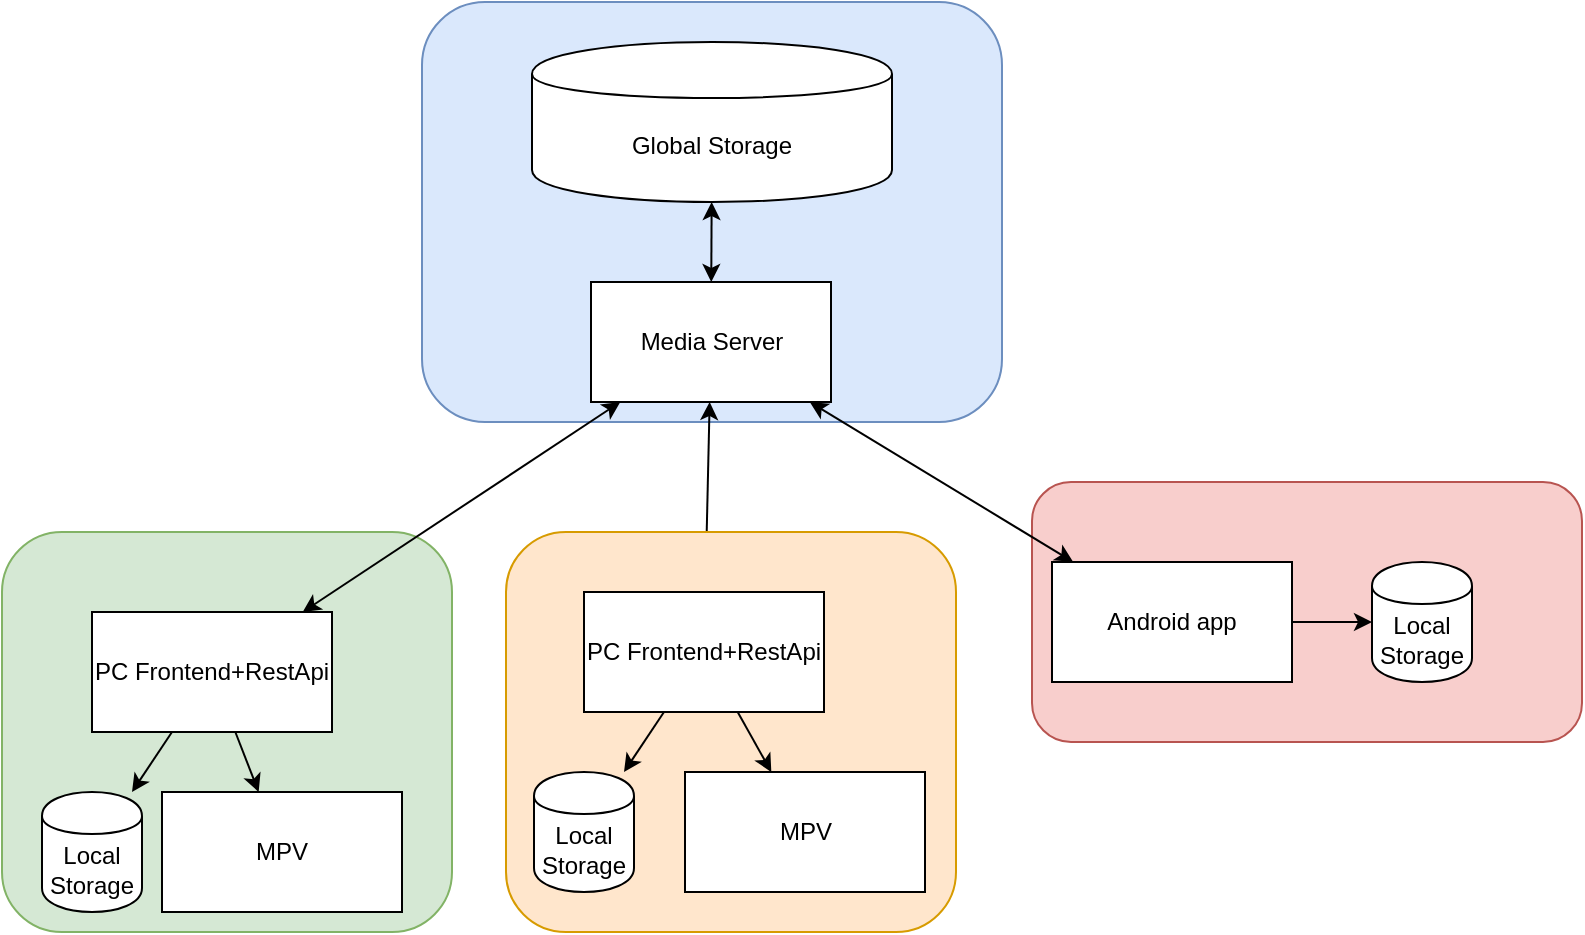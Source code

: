 <mxfile version="10.6.1"><diagram id="TQ2lu7EMvS2gHPfxgbuI" name="Page-1"><mxGraphModel dx="1162" dy="633" grid="1" gridSize="10" guides="1" tooltips="1" connect="1" arrows="1" fold="1" page="1" pageScale="1" pageWidth="850" pageHeight="1100" math="0" shadow="0"><root><mxCell id="0"/><mxCell id="1" parent="0"/><mxCell id="bu8MOlcIO10ajpab88q2-30" value="" style="group" vertex="1" connectable="0" parent="1"><mxGeometry x="550" y="270" width="275" height="130" as="geometry"/></mxCell><mxCell id="bu8MOlcIO10ajpab88q2-29" value="" style="rounded=1;whiteSpace=wrap;html=1;fillColor=#f8cecc;strokeColor=#b85450;" vertex="1" parent="bu8MOlcIO10ajpab88q2-30"><mxGeometry width="275" height="130" as="geometry"/></mxCell><mxCell id="bu8MOlcIO10ajpab88q2-4" value="Android app" style="rounded=0;whiteSpace=wrap;html=1;" vertex="1" parent="bu8MOlcIO10ajpab88q2-30"><mxGeometry x="10" y="40" width="120" height="60" as="geometry"/></mxCell><mxCell id="bu8MOlcIO10ajpab88q2-24" value="Local Storage" style="shape=cylinder;whiteSpace=wrap;html=1;boundedLbl=1;backgroundOutline=1;" vertex="1" parent="bu8MOlcIO10ajpab88q2-30"><mxGeometry x="170" y="40" width="50" height="60" as="geometry"/></mxCell><mxCell id="bu8MOlcIO10ajpab88q2-25" value="" style="endArrow=classic;html=1;strokeColor=#000000;" edge="1" parent="bu8MOlcIO10ajpab88q2-30" source="bu8MOlcIO10ajpab88q2-4" target="bu8MOlcIO10ajpab88q2-24"><mxGeometry width="50" height="50" relative="1" as="geometry"><mxPoint x="339.5" y="380" as="sourcePoint"/><mxPoint x="570" y="372" as="targetPoint"/></mxGeometry></mxCell><mxCell id="bu8MOlcIO10ajpab88q2-31" value="" style="group" vertex="1" connectable="0" parent="1"><mxGeometry x="245" y="30" width="290" height="210" as="geometry"/></mxCell><mxCell id="bu8MOlcIO10ajpab88q2-28" value="" style="rounded=1;whiteSpace=wrap;html=1;fillColor=#dae8fc;strokeColor=#6c8ebf;" vertex="1" parent="bu8MOlcIO10ajpab88q2-31"><mxGeometry width="290" height="210" as="geometry"/></mxCell><mxCell id="bu8MOlcIO10ajpab88q2-2" value="Media Server" style="rounded=0;whiteSpace=wrap;html=1;" vertex="1" parent="bu8MOlcIO10ajpab88q2-31"><mxGeometry x="84.5" y="140" width="120" height="60" as="geometry"/></mxCell><mxCell id="bu8MOlcIO10ajpab88q2-16" value="Global Storage" style="shape=cylinder;whiteSpace=wrap;html=1;boundedLbl=1;backgroundOutline=1;" vertex="1" parent="bu8MOlcIO10ajpab88q2-31"><mxGeometry x="55" y="20" width="180" height="80" as="geometry"/></mxCell><mxCell id="bu8MOlcIO10ajpab88q2-17" value="" style="endArrow=classic;startArrow=classic;html=1;strokeColor=#000000;" edge="1" parent="bu8MOlcIO10ajpab88q2-31" source="bu8MOlcIO10ajpab88q2-2" target="bu8MOlcIO10ajpab88q2-16"><mxGeometry width="50" height="50" relative="1" as="geometry"><mxPoint x="399.5" y="350" as="sourcePoint"/><mxPoint x="399.5" y="240" as="targetPoint"/></mxGeometry></mxCell><mxCell id="bu8MOlcIO10ajpab88q2-8" value="" style="endArrow=classic;startArrow=classic;html=1;strokeColor=#000000;" edge="1" parent="1" source="bu8MOlcIO10ajpab88q2-4" target="bu8MOlcIO10ajpab88q2-2"><mxGeometry width="50" height="50" relative="1" as="geometry"><mxPoint x="261.375" y="340" as="sourcePoint"/><mxPoint x="367.625" y="240" as="targetPoint"/></mxGeometry></mxCell><mxCell id="bu8MOlcIO10ajpab88q2-35" value="" style="group" vertex="1" connectable="0" parent="1"><mxGeometry x="35" y="295" width="225" height="200" as="geometry"/></mxCell><mxCell id="bu8MOlcIO10ajpab88q2-34" value="" style="rounded=1;whiteSpace=wrap;html=1;fillColor=#d5e8d4;strokeColor=#82b366;" vertex="1" parent="bu8MOlcIO10ajpab88q2-35"><mxGeometry width="225" height="200" as="geometry"/></mxCell><mxCell id="bu8MOlcIO10ajpab88q2-12" value="PC Frontend+RestApi" style="rounded=0;whiteSpace=wrap;html=1;" vertex="1" parent="bu8MOlcIO10ajpab88q2-35"><mxGeometry x="45" y="40" width="120" height="60" as="geometry"/></mxCell><mxCell id="bu8MOlcIO10ajpab88q2-13" value="MPV" style="rounded=0;whiteSpace=wrap;html=1;" vertex="1" parent="bu8MOlcIO10ajpab88q2-35"><mxGeometry x="80" y="130" width="120" height="60" as="geometry"/></mxCell><mxCell id="bu8MOlcIO10ajpab88q2-18" value="Local Storage" style="shape=cylinder;whiteSpace=wrap;html=1;boundedLbl=1;backgroundOutline=1;" vertex="1" parent="bu8MOlcIO10ajpab88q2-35"><mxGeometry x="20" y="130" width="50" height="60" as="geometry"/></mxCell><mxCell id="bu8MOlcIO10ajpab88q2-15" value="" style="endArrow=classic;html=1;strokeColor=#000000;" edge="1" parent="bu8MOlcIO10ajpab88q2-35" source="bu8MOlcIO10ajpab88q2-12" target="bu8MOlcIO10ajpab88q2-13"><mxGeometry width="50" height="50" relative="1" as="geometry"><mxPoint x="399.5" y="410" as="sourcePoint"/><mxPoint x="399.5" y="485" as="targetPoint"/></mxGeometry></mxCell><mxCell id="bu8MOlcIO10ajpab88q2-21" value="" style="endArrow=classic;html=1;strokeColor=#000000;" edge="1" parent="bu8MOlcIO10ajpab88q2-35" source="bu8MOlcIO10ajpab88q2-12" target="bu8MOlcIO10ajpab88q2-18"><mxGeometry width="50" height="50" relative="1" as="geometry"><mxPoint x="180" y="410" as="sourcePoint"/><mxPoint x="180" y="480" as="targetPoint"/></mxGeometry></mxCell><mxCell id="bu8MOlcIO10ajpab88q2-14" value="" style="endArrow=classic;startArrow=classic;html=1;strokeColor=#000000;" edge="1" parent="1" source="bu8MOlcIO10ajpab88q2-12" target="bu8MOlcIO10ajpab88q2-2"><mxGeometry width="50" height="50" relative="1" as="geometry"><mxPoint x="399.5" y="350" as="sourcePoint"/><mxPoint x="399.5" y="240" as="targetPoint"/></mxGeometry></mxCell><mxCell id="bu8MOlcIO10ajpab88q2-7" value="" style="endArrow=classic;startArrow=classic;html=1;strokeColor=#000000;" edge="1" parent="1" source="bu8MOlcIO10ajpab88q2-3" target="bu8MOlcIO10ajpab88q2-2"><mxGeometry width="50" height="50" relative="1" as="geometry"><mxPoint x="159.5" y="460" as="sourcePoint"/><mxPoint x="209.5" y="410" as="targetPoint"/></mxGeometry></mxCell><mxCell id="bu8MOlcIO10ajpab88q2-37" value="" style="group" vertex="1" connectable="0" parent="1"><mxGeometry x="287" y="295" width="225" height="200" as="geometry"/></mxCell><mxCell id="bu8MOlcIO10ajpab88q2-33" value="" style="rounded=1;whiteSpace=wrap;html=1;fillColor=#ffe6cc;strokeColor=#d79b00;" vertex="1" parent="bu8MOlcIO10ajpab88q2-37"><mxGeometry width="225" height="200" as="geometry"/></mxCell><mxCell id="bu8MOlcIO10ajpab88q2-3" value="PC Frontend+RestApi" style="rounded=0;whiteSpace=wrap;html=1;" vertex="1" parent="bu8MOlcIO10ajpab88q2-37"><mxGeometry x="39" y="30" width="120" height="60" as="geometry"/></mxCell><mxCell id="bu8MOlcIO10ajpab88q2-10" value="MPV" style="rounded=0;whiteSpace=wrap;html=1;" vertex="1" parent="bu8MOlcIO10ajpab88q2-37"><mxGeometry x="89.5" y="120" width="120" height="60" as="geometry"/></mxCell><mxCell id="bu8MOlcIO10ajpab88q2-22" value="Local Storage" style="shape=cylinder;whiteSpace=wrap;html=1;boundedLbl=1;backgroundOutline=1;" vertex="1" parent="bu8MOlcIO10ajpab88q2-37"><mxGeometry x="14" y="120" width="50" height="60" as="geometry"/></mxCell><mxCell id="bu8MOlcIO10ajpab88q2-11" value="" style="endArrow=classic;html=1;strokeColor=#000000;" edge="1" parent="bu8MOlcIO10ajpab88q2-37" source="bu8MOlcIO10ajpab88q2-3" target="bu8MOlcIO10ajpab88q2-10"><mxGeometry width="50" height="50" relative="1" as="geometry"><mxPoint x="390.5" y="930" as="sourcePoint"/><mxPoint x="440.5" y="880" as="targetPoint"/></mxGeometry></mxCell><mxCell id="bu8MOlcIO10ajpab88q2-23" value="" style="endArrow=classic;html=1;strokeColor=#000000;" edge="1" parent="bu8MOlcIO10ajpab88q2-37" target="bu8MOlcIO10ajpab88q2-22" source="bu8MOlcIO10ajpab88q2-3"><mxGeometry width="50" height="50" relative="1" as="geometry"><mxPoint x="621" y="760" as="sourcePoint"/><mxPoint x="691" y="870" as="targetPoint"/></mxGeometry></mxCell></root></mxGraphModel></diagram></mxfile>